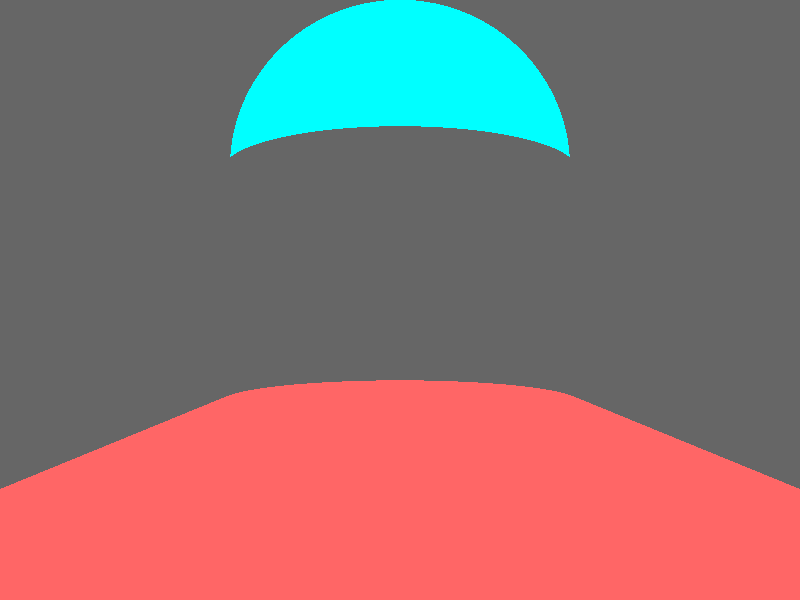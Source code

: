 


#declare inches = 1;
#declare feet = 12*inches;
#declare RoundRadius = 10*feet;
#declare RoomWidth = RoundRadius*2;
#declare RoomLength = 4.5*RoundRadius;
#declare WallWidth = 6*inches;
#declare WallHeight = RoundRadius*1.5;

background { rgb <0,1,1> }


#declare BirdseyeLocation = <RoomWidth/2,45*feet,RoomLength/2>;
#declare BirdseyeLookAt = <RoomWidth/2,0,RoomLength/2>;
#declare BottomLocation = <RoomWidth/4,2*feet,RoundRadius>;
#declare BottomLookAt = <RoomWidth/2,0,RoundRadius>;
#declare FrontViewLocation = <RoomWidth/2,WallHeight/2,-45*feet>;
#declare FrontViewLookAt = <RoomWidth/2,WallHeight/2,RoundRadius>;
#declare RightViewLocation = <RoomWidth, 0*feet, RoundRadius>;
#declare RightViewLookAt = <RoomWidth*.8, 0*feet, 0>;
#declare LeftViewLocation = <0, 1*feet, RoundRadius/4>;
#declare LeftViewLookAt = <RoomWidth, 1*feet, RoomLength/2>;
#declare FromDoorLocation = <RoundRadius, 5.6*feet, 0*feet>;
#declare FromDoorLookAt = <RoundRadius, WallHeight/2, RoomLength>;

camera { 
	location FromDoorLocation
	look_at FromDoorLookAt
}

light_source {
	<RoomWidth/2,15*feet,RoomLength/2>
	color rgb 1
}

light_source {
	<RoomWidth/2,5*feet,RoundRadius/2>
	color rgb 1
}

//Floor
#declare CenterFloorLength = RoomLength-(2*RoundRadius);

#declare CenterFloor = box {
	<0,-WallWidth,RoundRadius>
	<RoomWidth,0,RoundRadius+CenterFloorLength>
};

#declare RoundFloor = difference {
	cylinder {
		<0,-WallWidth,0>
		<0,0,0>
		RoundRadius
	}
	box {
		<-RoundRadius,-WallWidth-1,0>
		<RoundRadius,1,RoundRadius>
	}
};

#declare SimpleFloor = merge {
	object {
		CenterFloor
	}
	object {
		RoundFloor
		translate <RoundRadius,0,RoundRadius>
	}
	object {
		RoundFloor
		rotate y * 180
		translate <RoundRadius,0,RoomLength-RoundRadius>
	}
	texture { pigment { rgb <.4,.4,.4>}}
};

//Platform (will be brick)


#declare OneStep = merge {
	object {
		RoundFloor
		scale <1,1,1.01>
		rotate y*180
		translate <0,0,RoundRadius/2-.04>
	}
	difference {
		box {
			<-RoundRadius,-WallWidth,-RoundRadius>
			<RoundRadius,0,RoundRadius>
			scale x*2
			translate <RoundRadius,0,-RoundRadius/2>
		}
		cylinder {
			<0,-WallWidth*2,0>
			<0,WallWidth,0>
			RoundRadius
			scale y*6
			rotate y * 180
			translate <RoundRadius*2,3*feet,.5*RoundRadius>
		}
	}
	rotate <0,-40,0>
	translate <RoundRadius/2,0,0>
};

#declare 	PlatformCutout = merge {
	object {
		OneStep
		translate <0,1.5*feet,0>
	}
	object {
		OneStep
		translate <0,1.9*feet,0>
	}
	object {
		OneStep
		translate <0,1*feet, -1*feet>
	}
	object {
		OneStep
		translate <0,1.4*feet, -1*feet>
	}
	object {
		OneStep
		translate <0,.5*feet,-2*feet>
	}
	object {
		OneStep
		translate <0,.9*feet,-2*feet>
	}
	object {
		OneStep
		translate <0,.1*feet,-2*feet>
	}
};

#declare Platform = difference { //both objects need to be solid first
		object {
			SimpleFloor
			scale y*3
			translate <0,1.5*feet,0>
			texture { pigment { rgb <1,.4,.4>}}
		}
		object {
			PlatformCutout
		}
					texture { pigment { rgb <1,.4,.4>}}

};

//Walls

#declare LeftCenterWall = box {
	<-WallWidth,-WallWidth,RoundRadius>
	<0,WallHeight,RoundRadius+CenterFloorLength>
};

#declare RightCenterWall = object {
	LeftCenterWall 
	translate <WallWidth+RoomWidth,0,0>
};

#declare RoundWalls = difference {
	cylinder {
		<0,(-WallHeight/2)-WallWidth,0>
		<0,(WallHeight/2),0>
		RoundRadius+WallWidth
	}
	box {
		<-RoomWidth,-WallHeight, 0>
		<RoomWidth,WallHeight,RoomWidth>
	}
	cylinder {
		<0,(-WallHeight/2)-(1*feet),0>
		<0,(WallHeight/2)+(1*feet),0>
		RoundRadius
	}
};

#declare Walls = union {
	object {
		LeftCenterWall
	}
	object {
		RightCenterWall
	}
	difference {
		object {
			RoundWalls
			rotate y*180
			translate <RoundRadius,WallHeight/2,RoundRadius+CenterFloorLength>
		}
		box {
			<-RoomWidth/6,-WallHeight-1,RoomWidth>
			<RoomWidth/6,WallHeight+1,RoomWidth>
			translate <RoundRadius,WallHeight/2,RoundRadius+CenterFloorLength>
		}
	}
	object {
		RoundWalls
		translate <RoundRadius,WallHeight/2,RoundRadius>
	}
	texture { pigment { rgb <.4,.4,.4>}}
};


//Ceiling

#declare CenterCeiling = difference {
	cylinder {
		<0,(-CenterFloorLength/2),0>
		<0,(CenterFloorLength/2),0>
		RoundRadius+WallWidth
	}
	box {
		<-RoomWidth,-CenterFloorLength, 0>
		<RoomWidth,CenterFloorLength,RoomWidth>
	}
	cylinder {
		<0,(-CenterFloorLength/2)-(1*feet),0>
		<0,(CenterFloorLength/2)+(1*feet),0>
		RoundRadius
	}
	texture { pigment { rgb <.4,.4,.4>}}
	rotate <90,0,0>
	translate <RoundRadius,WallHeight,RoundRadius+(CenterFloorLength/2)>
};

//Basic Room
object { SimpleFloor }
object { Platform }
object { Walls }
object { CenterCeiling }

//BedPlatform

#declare BedPlatform = cylinder {
	<0,-.5*feet,0>
	<0,.5*feet,0>
	RoundRadius
	translate <RoundRadius,WallHeight-(1.5*feet),RoundRadius+CenterFloorLength>
	texture { pigment { rgb <.4,.4,.4>}}
};

//Window Cutouts and Glass



//Dome

object { BedPlatform }








	
